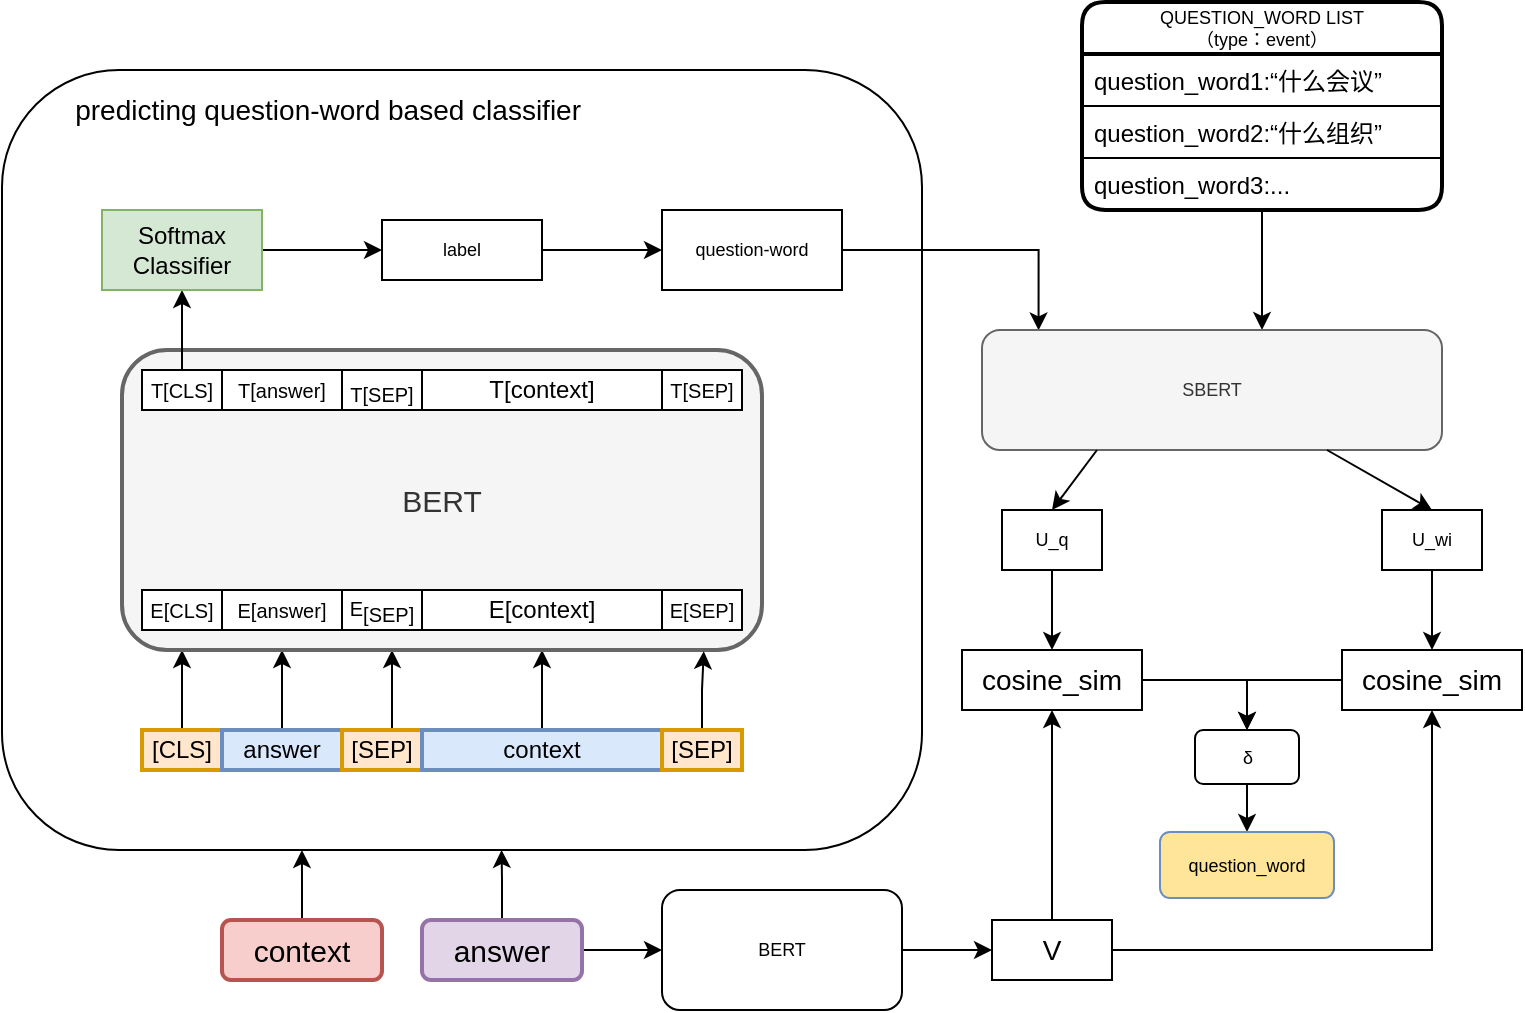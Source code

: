 <mxfile version="14.9.3" type="github">
  <diagram id="JeDrGCUuUXFOTuvssCg1" name="Page-1">
    <mxGraphModel dx="651" dy="397" grid="0" gridSize="10" guides="1" tooltips="1" connect="1" arrows="1" fold="1" page="1" pageScale="1" pageWidth="827" pageHeight="1169" math="0" shadow="0">
      <root>
        <mxCell id="0" />
        <mxCell id="1" parent="0" />
        <mxCell id="9Ihufr4luqPIJCAnLPml-34" value="&#xa;&#xa;&lt;font style=&quot;color: rgb(0, 0, 0); font-family: helvetica; font-size: 10px; font-style: normal; font-weight: 400; letter-spacing: normal; text-align: center; text-indent: 0px; text-transform: none; word-spacing: 0px; background-color: rgb(248, 249, 250);&quot;&gt;E&lt;/font&gt;&lt;sub style=&quot;color: rgb(0, 0, 0); font-family: helvetica; font-style: normal; font-weight: 400; letter-spacing: normal; text-align: center; text-indent: 0px; text-transform: none; word-spacing: 0px; background-color: rgb(248, 249, 250);&quot;&gt;[ANS]&lt;/sub&gt;&#xa;&#xa;" style="rounded=1;whiteSpace=wrap;html=1;strokeColor=#000000;strokeWidth=1;fillColor=none;" vertex="1" parent="1">
          <mxGeometry x="50" y="130" width="460" height="390" as="geometry" />
        </mxCell>
        <mxCell id="9Ihufr4luqPIJCAnLPml-35" value="&lt;font style=&quot;font-size: 14px&quot;&gt;predicting question-word based classifier&amp;nbsp;&lt;/font&gt;" style="text;html=1;strokeColor=none;fillColor=none;align=center;verticalAlign=middle;whiteSpace=wrap;rounded=0;" vertex="1" parent="1">
          <mxGeometry x="80" y="140" width="270" height="20" as="geometry" />
        </mxCell>
        <mxCell id="9Ihufr4luqPIJCAnLPml-55" value="" style="edgeStyle=orthogonalEdgeStyle;rounded=0;orthogonalLoop=1;jettySize=auto;html=1;" edge="1" parent="1" source="9Ihufr4luqPIJCAnLPml-42" target="9Ihufr4luqPIJCAnLPml-48">
          <mxGeometry relative="1" as="geometry">
            <Array as="points">
              <mxPoint x="140" y="430" />
              <mxPoint x="140" y="430" />
            </Array>
          </mxGeometry>
        </mxCell>
        <mxCell id="9Ihufr4luqPIJCAnLPml-42" value="[CLS]" style="rounded=0;whiteSpace=wrap;html=1;strokeWidth=2;strokeColor=#d79b00;fillColor=#ffe6cc;" vertex="1" parent="1">
          <mxGeometry x="120" y="460" width="40" height="20" as="geometry" />
        </mxCell>
        <mxCell id="9Ihufr4luqPIJCAnLPml-52" value="" style="edgeStyle=orthogonalEdgeStyle;rounded=0;orthogonalLoop=1;jettySize=auto;html=1;" edge="1" parent="1" source="9Ihufr4luqPIJCAnLPml-44" target="9Ihufr4luqPIJCAnLPml-48">
          <mxGeometry relative="1" as="geometry">
            <Array as="points">
              <mxPoint x="190" y="440" />
              <mxPoint x="190" y="440" />
            </Array>
          </mxGeometry>
        </mxCell>
        <mxCell id="9Ihufr4luqPIJCAnLPml-44" value="answer" style="rounded=0;whiteSpace=wrap;html=1;strokeColor=#6c8ebf;strokeWidth=2;fillColor=#dae8fc;" vertex="1" parent="1">
          <mxGeometry x="160" y="460" width="60" height="20" as="geometry" />
        </mxCell>
        <mxCell id="9Ihufr4luqPIJCAnLPml-51" value="" style="edgeStyle=orthogonalEdgeStyle;rounded=0;orthogonalLoop=1;jettySize=auto;html=1;" edge="1" parent="1" source="9Ihufr4luqPIJCAnLPml-46" target="9Ihufr4luqPIJCAnLPml-48">
          <mxGeometry relative="1" as="geometry">
            <Array as="points">
              <mxPoint x="245" y="450" />
              <mxPoint x="245" y="450" />
            </Array>
          </mxGeometry>
        </mxCell>
        <mxCell id="9Ihufr4luqPIJCAnLPml-46" value="[SEP]" style="rounded=0;whiteSpace=wrap;html=1;strokeWidth=2;strokeColor=#d79b00;fillColor=#ffe6cc;" vertex="1" parent="1">
          <mxGeometry x="220" y="460" width="40" height="20" as="geometry" />
        </mxCell>
        <mxCell id="9Ihufr4luqPIJCAnLPml-53" value="" style="edgeStyle=orthogonalEdgeStyle;rounded=0;orthogonalLoop=1;jettySize=auto;html=1;" edge="1" parent="1" source="9Ihufr4luqPIJCAnLPml-47" target="9Ihufr4luqPIJCAnLPml-48">
          <mxGeometry relative="1" as="geometry">
            <Array as="points">
              <mxPoint x="335" y="420" />
              <mxPoint x="335" y="420" />
            </Array>
          </mxGeometry>
        </mxCell>
        <mxCell id="9Ihufr4luqPIJCAnLPml-47" value="context" style="rounded=0;whiteSpace=wrap;html=1;strokeColor=#6c8ebf;strokeWidth=2;fillColor=#dae8fc;" vertex="1" parent="1">
          <mxGeometry x="260" y="460" width="120" height="20" as="geometry" />
        </mxCell>
        <mxCell id="9Ihufr4luqPIJCAnLPml-48" value="&lt;font style=&quot;font-size: 15px&quot;&gt;BERT&lt;/font&gt;" style="rounded=1;whiteSpace=wrap;html=1;strokeColor=#666666;strokeWidth=2;fillColor=#f5f5f5;fontColor=#333333;" vertex="1" parent="1">
          <mxGeometry x="110" y="270" width="320" height="150" as="geometry" />
        </mxCell>
        <mxCell id="9Ihufr4luqPIJCAnLPml-56" value="&lt;span style=&quot;font-size: 10px&quot;&gt;E[CLS]&lt;/span&gt;" style="rounded=0;whiteSpace=wrap;html=1;strokeWidth=1;" vertex="1" parent="1">
          <mxGeometry x="120" y="390" width="40" height="20" as="geometry" />
        </mxCell>
        <mxCell id="9Ihufr4luqPIJCAnLPml-57" value="&lt;span style=&quot;font-size: 10px&quot;&gt;E[answer]&lt;/span&gt;" style="rounded=0;whiteSpace=wrap;html=1;strokeWidth=1;fontSize=9;" vertex="1" parent="1">
          <mxGeometry x="160" y="390" width="60" height="20" as="geometry" />
        </mxCell>
        <mxCell id="9Ihufr4luqPIJCAnLPml-60" value="&lt;font style=&quot;font-size: 10px&quot;&gt;&lt;font style=&quot;font-size: 10px&quot;&gt;E&lt;/font&gt;&lt;sub style=&quot;font-size: 10px&quot;&gt;[SEP]&lt;/sub&gt;&lt;/font&gt;" style="rounded=0;whiteSpace=wrap;html=1;strokeWidth=1;" vertex="1" parent="1">
          <mxGeometry x="220" y="390" width="40" height="20" as="geometry" />
        </mxCell>
        <mxCell id="9Ihufr4luqPIJCAnLPml-61" value="E[context]" style="rounded=0;whiteSpace=wrap;html=1;strokeWidth=1;" vertex="1" parent="1">
          <mxGeometry x="260" y="390" width="120" height="20" as="geometry" />
        </mxCell>
        <mxCell id="9Ihufr4luqPIJCAnLPml-68" value="" style="edgeStyle=orthogonalEdgeStyle;rounded=0;orthogonalLoop=1;jettySize=auto;html=1;fontSize=9;endSize=6;entryX=0.909;entryY=1.004;entryDx=0;entryDy=0;entryPerimeter=0;" edge="1" parent="1" source="9Ihufr4luqPIJCAnLPml-62" target="9Ihufr4luqPIJCAnLPml-48">
          <mxGeometry relative="1" as="geometry">
            <Array as="points" />
          </mxGeometry>
        </mxCell>
        <mxCell id="9Ihufr4luqPIJCAnLPml-62" value="[SEP]" style="rounded=0;whiteSpace=wrap;html=1;strokeWidth=2;strokeColor=#d79b00;fillColor=#ffe6cc;" vertex="1" parent="1">
          <mxGeometry x="380" y="460" width="40" height="20" as="geometry" />
        </mxCell>
        <mxCell id="9Ihufr4luqPIJCAnLPml-63" value="&lt;span style=&quot;font-size: 10px&quot;&gt;E[SEP]&lt;/span&gt;" style="rounded=0;whiteSpace=wrap;html=1;strokeWidth=1;" vertex="1" parent="1">
          <mxGeometry x="380" y="390" width="40" height="20" as="geometry" />
        </mxCell>
        <mxCell id="9Ihufr4luqPIJCAnLPml-76" value="" style="edgeStyle=orthogonalEdgeStyle;rounded=0;orthogonalLoop=1;jettySize=auto;html=1;fontSize=9;endSize=6;" edge="1" parent="1" source="9Ihufr4luqPIJCAnLPml-69" target="9Ihufr4luqPIJCAnLPml-75">
          <mxGeometry relative="1" as="geometry" />
        </mxCell>
        <mxCell id="9Ihufr4luqPIJCAnLPml-69" value="&lt;span style=&quot;font-size: 10px&quot;&gt;T[CLS]&lt;/span&gt;" style="rounded=0;whiteSpace=wrap;html=1;strokeWidth=1;" vertex="1" parent="1">
          <mxGeometry x="120" y="280" width="40" height="20" as="geometry" />
        </mxCell>
        <mxCell id="9Ihufr4luqPIJCAnLPml-70" value="&lt;span style=&quot;font-size: 10px&quot;&gt;T[answer]&lt;/span&gt;" style="rounded=0;whiteSpace=wrap;html=1;strokeWidth=1;fontSize=9;" vertex="1" parent="1">
          <mxGeometry x="160" y="280" width="60" height="20" as="geometry" />
        </mxCell>
        <mxCell id="9Ihufr4luqPIJCAnLPml-71" value="&lt;font style=&quot;font-size: 10px&quot;&gt;&lt;sub style=&quot;font-size: 10px&quot;&gt;T[SEP]&lt;/sub&gt;&lt;/font&gt;" style="rounded=0;whiteSpace=wrap;html=1;strokeWidth=1;" vertex="1" parent="1">
          <mxGeometry x="220" y="280" width="40" height="20" as="geometry" />
        </mxCell>
        <mxCell id="9Ihufr4luqPIJCAnLPml-72" value="T[context]" style="rounded=0;whiteSpace=wrap;html=1;strokeWidth=1;" vertex="1" parent="1">
          <mxGeometry x="260" y="280" width="120" height="20" as="geometry" />
        </mxCell>
        <mxCell id="9Ihufr4luqPIJCAnLPml-73" value="&lt;span style=&quot;font-size: 10px&quot;&gt;T[SEP]&lt;/span&gt;" style="rounded=0;whiteSpace=wrap;html=1;strokeWidth=1;" vertex="1" parent="1">
          <mxGeometry x="380" y="280" width="40" height="20" as="geometry" />
        </mxCell>
        <mxCell id="9Ihufr4luqPIJCAnLPml-80" value="" style="edgeStyle=orthogonalEdgeStyle;rounded=0;orthogonalLoop=1;jettySize=auto;html=1;fontSize=9;endSize=6;" edge="1" parent="1" source="9Ihufr4luqPIJCAnLPml-75" target="9Ihufr4luqPIJCAnLPml-79">
          <mxGeometry relative="1" as="geometry" />
        </mxCell>
        <mxCell id="9Ihufr4luqPIJCAnLPml-75" value="Softmax&lt;br&gt;Classifier" style="whiteSpace=wrap;html=1;rounded=0;strokeWidth=1;fillColor=#d5e8d4;strokeColor=#82b366;" vertex="1" parent="1">
          <mxGeometry x="100" y="200" width="80" height="40" as="geometry" />
        </mxCell>
        <mxCell id="9Ihufr4luqPIJCAnLPml-82" value="" style="edgeStyle=orthogonalEdgeStyle;rounded=0;orthogonalLoop=1;jettySize=auto;html=1;fontSize=9;endSize=6;" edge="1" parent="1" source="9Ihufr4luqPIJCAnLPml-79" target="9Ihufr4luqPIJCAnLPml-81">
          <mxGeometry relative="1" as="geometry" />
        </mxCell>
        <mxCell id="9Ihufr4luqPIJCAnLPml-79" value="label" style="rounded=0;whiteSpace=wrap;html=1;fontSize=9;strokeWidth=1;" vertex="1" parent="1">
          <mxGeometry x="240" y="205" width="80" height="30" as="geometry" />
        </mxCell>
        <mxCell id="9Ihufr4luqPIJCAnLPml-93" value="" style="edgeStyle=orthogonalEdgeStyle;rounded=0;orthogonalLoop=1;jettySize=auto;html=1;fontSize=9;endSize=6;entryX=0.123;entryY=0.003;entryDx=0;entryDy=0;entryPerimeter=0;" edge="1" parent="1" source="9Ihufr4luqPIJCAnLPml-81" target="9Ihufr4luqPIJCAnLPml-94">
          <mxGeometry relative="1" as="geometry">
            <mxPoint x="540" y="320" as="targetPoint" />
          </mxGeometry>
        </mxCell>
        <mxCell id="9Ihufr4luqPIJCAnLPml-81" value="question-word" style="whiteSpace=wrap;html=1;rounded=0;fontSize=9;strokeWidth=1;" vertex="1" parent="1">
          <mxGeometry x="380" y="200" width="90" height="40" as="geometry" />
        </mxCell>
        <mxCell id="9Ihufr4luqPIJCAnLPml-97" value="" style="edgeStyle=orthogonalEdgeStyle;rounded=0;orthogonalLoop=1;jettySize=auto;html=1;fontSize=9;endSize=6;" edge="1" parent="1" source="9Ihufr4luqPIJCAnLPml-83" target="9Ihufr4luqPIJCAnLPml-96">
          <mxGeometry relative="1" as="geometry" />
        </mxCell>
        <mxCell id="9Ihufr4luqPIJCAnLPml-115" style="edgeStyle=orthogonalEdgeStyle;rounded=0;orthogonalLoop=1;jettySize=auto;html=1;entryX=0.543;entryY=1;entryDx=0;entryDy=0;entryPerimeter=0;fontSize=9;endSize=6;" edge="1" parent="1" source="9Ihufr4luqPIJCAnLPml-83" target="9Ihufr4luqPIJCAnLPml-34">
          <mxGeometry relative="1" as="geometry" />
        </mxCell>
        <mxCell id="9Ihufr4luqPIJCAnLPml-83" value="&lt;font style=&quot;font-size: 15px&quot;&gt;answer&lt;/font&gt;" style="rounded=1;whiteSpace=wrap;html=1;strokeColor=#9673a6;strokeWidth=2;fillColor=#e1d5e7;" vertex="1" parent="1">
          <mxGeometry x="260" y="555" width="80" height="30" as="geometry" />
        </mxCell>
        <mxCell id="9Ihufr4luqPIJCAnLPml-114" style="edgeStyle=orthogonalEdgeStyle;rounded=0;orthogonalLoop=1;jettySize=auto;html=1;entryX=0.326;entryY=1;entryDx=0;entryDy=0;entryPerimeter=0;fontSize=9;endSize=6;" edge="1" parent="1" source="9Ihufr4luqPIJCAnLPml-85" target="9Ihufr4luqPIJCAnLPml-34">
          <mxGeometry relative="1" as="geometry" />
        </mxCell>
        <mxCell id="9Ihufr4luqPIJCAnLPml-85" value="&lt;font style=&quot;font-size: 15px&quot;&gt;context&lt;/font&gt;" style="rounded=1;whiteSpace=wrap;html=1;strokeColor=#b85450;strokeWidth=2;fillColor=#f8cecc;" vertex="1" parent="1">
          <mxGeometry x="160" y="555" width="80" height="30" as="geometry" />
        </mxCell>
        <mxCell id="9Ihufr4luqPIJCAnLPml-95" value="" style="edgeStyle=orthogonalEdgeStyle;rounded=0;orthogonalLoop=1;jettySize=auto;html=1;fontSize=9;endSize=6;" edge="1" parent="1" source="9Ihufr4luqPIJCAnLPml-89" target="9Ihufr4luqPIJCAnLPml-94">
          <mxGeometry relative="1" as="geometry">
            <Array as="points">
              <mxPoint x="630" y="270" />
              <mxPoint x="630" y="270" />
            </Array>
          </mxGeometry>
        </mxCell>
        <mxCell id="9Ihufr4luqPIJCAnLPml-89" value="QUESTION_WORD LIST&#xa;（type：event）" style="swimlane;fontStyle=0;childLayout=stackLayout;horizontal=1;startSize=26;horizontalStack=0;resizeParent=1;resizeParentMax=0;resizeLast=0;collapsible=1;marginBottom=0;rounded=1;fontSize=9;strokeWidth=2;" vertex="1" parent="1">
          <mxGeometry x="590" y="96" width="180" height="104" as="geometry" />
        </mxCell>
        <mxCell id="9Ihufr4luqPIJCAnLPml-90" value="question_word1:“什么会议”" style="text;fillColor=none;align=left;verticalAlign=top;spacingLeft=4;spacingRight=4;overflow=hidden;rotatable=0;points=[[0,0.5],[1,0.5]];portConstraint=eastwest;strokeColor=#000000;" vertex="1" parent="9Ihufr4luqPIJCAnLPml-89">
          <mxGeometry y="26" width="180" height="26" as="geometry" />
        </mxCell>
        <mxCell id="9Ihufr4luqPIJCAnLPml-91" value="question_word2:“什么组织”" style="text;align=left;verticalAlign=top;spacingLeft=4;spacingRight=4;overflow=hidden;rotatable=0;points=[[0,0.5],[1,0.5]];portConstraint=eastwest;strokeColor=#000000;" vertex="1" parent="9Ihufr4luqPIJCAnLPml-89">
          <mxGeometry y="52" width="180" height="26" as="geometry" />
        </mxCell>
        <mxCell id="9Ihufr4luqPIJCAnLPml-92" value="question_word3:..." style="text;fillColor=none;align=left;verticalAlign=top;spacingLeft=4;spacingRight=4;overflow=hidden;rotatable=0;points=[[0,0.5],[1,0.5]];portConstraint=eastwest;" vertex="1" parent="9Ihufr4luqPIJCAnLPml-89">
          <mxGeometry y="78" width="180" height="26" as="geometry" />
        </mxCell>
        <mxCell id="9Ihufr4luqPIJCAnLPml-94" value="SBERT" style="rounded=1;whiteSpace=wrap;html=1;fontSize=9;fontStyle=0;strokeWidth=1;startSize=26;fillColor=#f5f5f5;strokeColor=#666666;fontColor=#333333;" vertex="1" parent="1">
          <mxGeometry x="540" y="260" width="230" height="60" as="geometry" />
        </mxCell>
        <mxCell id="9Ihufr4luqPIJCAnLPml-99" value="" style="edgeStyle=orthogonalEdgeStyle;rounded=0;orthogonalLoop=1;jettySize=auto;html=1;fontSize=9;endSize=6;" edge="1" parent="1" source="9Ihufr4luqPIJCAnLPml-96" target="9Ihufr4luqPIJCAnLPml-98">
          <mxGeometry relative="1" as="geometry" />
        </mxCell>
        <mxCell id="9Ihufr4luqPIJCAnLPml-96" value="BERT" style="rounded=1;whiteSpace=wrap;html=1;fontSize=9;fontStyle=0;strokeWidth=1;startSize=26;" vertex="1" parent="1">
          <mxGeometry x="380" y="540" width="120" height="60" as="geometry" />
        </mxCell>
        <mxCell id="9Ihufr4luqPIJCAnLPml-110" value="" style="edgeStyle=orthogonalEdgeStyle;rounded=0;orthogonalLoop=1;jettySize=auto;html=1;fontSize=9;endSize=6;" edge="1" parent="1" source="9Ihufr4luqPIJCAnLPml-98" target="9Ihufr4luqPIJCAnLPml-106">
          <mxGeometry relative="1" as="geometry" />
        </mxCell>
        <mxCell id="9Ihufr4luqPIJCAnLPml-111" style="edgeStyle=orthogonalEdgeStyle;rounded=0;orthogonalLoop=1;jettySize=auto;html=1;entryX=0.5;entryY=1;entryDx=0;entryDy=0;fontSize=9;endSize=6;" edge="1" parent="1" source="9Ihufr4luqPIJCAnLPml-98" target="9Ihufr4luqPIJCAnLPml-107">
          <mxGeometry relative="1" as="geometry" />
        </mxCell>
        <mxCell id="9Ihufr4luqPIJCAnLPml-98" value="&lt;font style=&quot;font-size: 14px&quot;&gt;V&lt;/font&gt;" style="whiteSpace=wrap;html=1;rounded=0;fontSize=9;fontStyle=0;strokeWidth=1;startSize=26;" vertex="1" parent="1">
          <mxGeometry x="545" y="555" width="60" height="30" as="geometry" />
        </mxCell>
        <mxCell id="9Ihufr4luqPIJCAnLPml-108" value="" style="edgeStyle=orthogonalEdgeStyle;rounded=0;orthogonalLoop=1;jettySize=auto;html=1;fontSize=9;endSize=6;" edge="1" parent="1" source="9Ihufr4luqPIJCAnLPml-100" target="9Ihufr4luqPIJCAnLPml-106">
          <mxGeometry relative="1" as="geometry" />
        </mxCell>
        <mxCell id="9Ihufr4luqPIJCAnLPml-100" value="U_q" style="rounded=0;whiteSpace=wrap;html=1;fontSize=9;strokeColor=#000000;strokeWidth=1;fillColor=none;" vertex="1" parent="1">
          <mxGeometry x="550" y="350" width="50" height="30" as="geometry" />
        </mxCell>
        <mxCell id="9Ihufr4luqPIJCAnLPml-109" value="" style="edgeStyle=orthogonalEdgeStyle;rounded=0;orthogonalLoop=1;jettySize=auto;html=1;fontSize=9;endSize=6;" edge="1" parent="1" source="9Ihufr4luqPIJCAnLPml-101" target="9Ihufr4luqPIJCAnLPml-107">
          <mxGeometry relative="1" as="geometry" />
        </mxCell>
        <mxCell id="9Ihufr4luqPIJCAnLPml-101" value="U_wi" style="rounded=0;whiteSpace=wrap;html=1;fontSize=9;strokeColor=#000000;strokeWidth=1;fillColor=none;" vertex="1" parent="1">
          <mxGeometry x="740" y="350" width="50" height="30" as="geometry" />
        </mxCell>
        <mxCell id="9Ihufr4luqPIJCAnLPml-102" value="" style="endArrow=classic;html=1;fontSize=9;endSize=6;exitX=0.25;exitY=1;exitDx=0;exitDy=0;entryX=0.5;entryY=0;entryDx=0;entryDy=0;" edge="1" parent="1" source="9Ihufr4luqPIJCAnLPml-94" target="9Ihufr4luqPIJCAnLPml-100">
          <mxGeometry width="50" height="50" relative="1" as="geometry">
            <mxPoint x="500" y="380" as="sourcePoint" />
            <mxPoint x="550" y="330" as="targetPoint" />
          </mxGeometry>
        </mxCell>
        <mxCell id="9Ihufr4luqPIJCAnLPml-105" value="" style="endArrow=classic;html=1;fontSize=9;endSize=6;exitX=0.75;exitY=1;exitDx=0;exitDy=0;entryX=0.5;entryY=0;entryDx=0;entryDy=0;" edge="1" parent="1" source="9Ihufr4luqPIJCAnLPml-94" target="9Ihufr4luqPIJCAnLPml-101">
          <mxGeometry width="50" height="50" relative="1" as="geometry">
            <mxPoint x="500" y="380" as="sourcePoint" />
            <mxPoint x="660" y="350" as="targetPoint" />
          </mxGeometry>
        </mxCell>
        <mxCell id="9Ihufr4luqPIJCAnLPml-116" style="edgeStyle=orthogonalEdgeStyle;rounded=0;orthogonalLoop=1;jettySize=auto;html=1;entryX=0.5;entryY=0;entryDx=0;entryDy=0;fontSize=9;endSize=6;" edge="1" parent="1" source="9Ihufr4luqPIJCAnLPml-106" target="9Ihufr4luqPIJCAnLPml-112">
          <mxGeometry relative="1" as="geometry" />
        </mxCell>
        <mxCell id="9Ihufr4luqPIJCAnLPml-106" value="&lt;font style=&quot;font-size: 14px&quot;&gt;cosine_sim&lt;/font&gt;" style="rounded=0;whiteSpace=wrap;html=1;fontSize=9;strokeColor=#000000;strokeWidth=1;fillColor=none;" vertex="1" parent="1">
          <mxGeometry x="530" y="420" width="90" height="30" as="geometry" />
        </mxCell>
        <mxCell id="9Ihufr4luqPIJCAnLPml-117" style="edgeStyle=orthogonalEdgeStyle;rounded=0;orthogonalLoop=1;jettySize=auto;html=1;entryX=0.5;entryY=0;entryDx=0;entryDy=0;fontSize=9;endSize=6;" edge="1" parent="1" source="9Ihufr4luqPIJCAnLPml-107" target="9Ihufr4luqPIJCAnLPml-112">
          <mxGeometry relative="1" as="geometry" />
        </mxCell>
        <mxCell id="9Ihufr4luqPIJCAnLPml-107" value="&lt;font style=&quot;font-size: 14px&quot;&gt;cosine_sim&lt;/font&gt;" style="rounded=0;whiteSpace=wrap;html=1;fontSize=9;strokeColor=#000000;strokeWidth=1;fillColor=none;" vertex="1" parent="1">
          <mxGeometry x="720" y="420" width="90" height="30" as="geometry" />
        </mxCell>
        <mxCell id="9Ihufr4luqPIJCAnLPml-119" value="" style="edgeStyle=orthogonalEdgeStyle;rounded=0;orthogonalLoop=1;jettySize=auto;html=1;fontSize=9;endSize=6;" edge="1" parent="1" source="9Ihufr4luqPIJCAnLPml-112" target="9Ihufr4luqPIJCAnLPml-118">
          <mxGeometry relative="1" as="geometry" />
        </mxCell>
        <mxCell id="9Ihufr4luqPIJCAnLPml-112" value="δ" style="rounded=1;whiteSpace=wrap;html=1;fontSize=9;strokeWidth=1;" vertex="1" parent="1">
          <mxGeometry x="646.5" y="460" width="52" height="27" as="geometry" />
        </mxCell>
        <mxCell id="9Ihufr4luqPIJCAnLPml-118" value="question_word" style="rounded=1;whiteSpace=wrap;html=1;fontSize=9;strokeWidth=1;strokeColor=#6c8ebf;fillColor=#FFE599;" vertex="1" parent="1">
          <mxGeometry x="629" y="511" width="87" height="33" as="geometry" />
        </mxCell>
      </root>
    </mxGraphModel>
  </diagram>
</mxfile>
